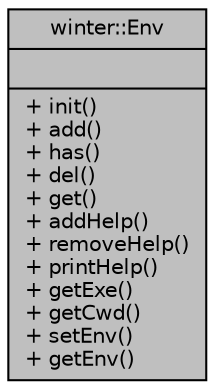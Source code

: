 digraph "winter::Env"
{
 // LATEX_PDF_SIZE
  edge [fontname="Helvetica",fontsize="10",labelfontname="Helvetica",labelfontsize="10"];
  node [fontname="Helvetica",fontsize="10",shape=record];
  Node1 [label="{winter::Env\n||+ init()\l+ add()\l+ has()\l+ del()\l+ get()\l+ addHelp()\l+ removeHelp()\l+ printHelp()\l+ getExe()\l+ getCwd()\l+ setEnv()\l+ getEnv()\l}",height=0.2,width=0.4,color="black", fillcolor="grey75", style="filled", fontcolor="black",tooltip=" "];
}
